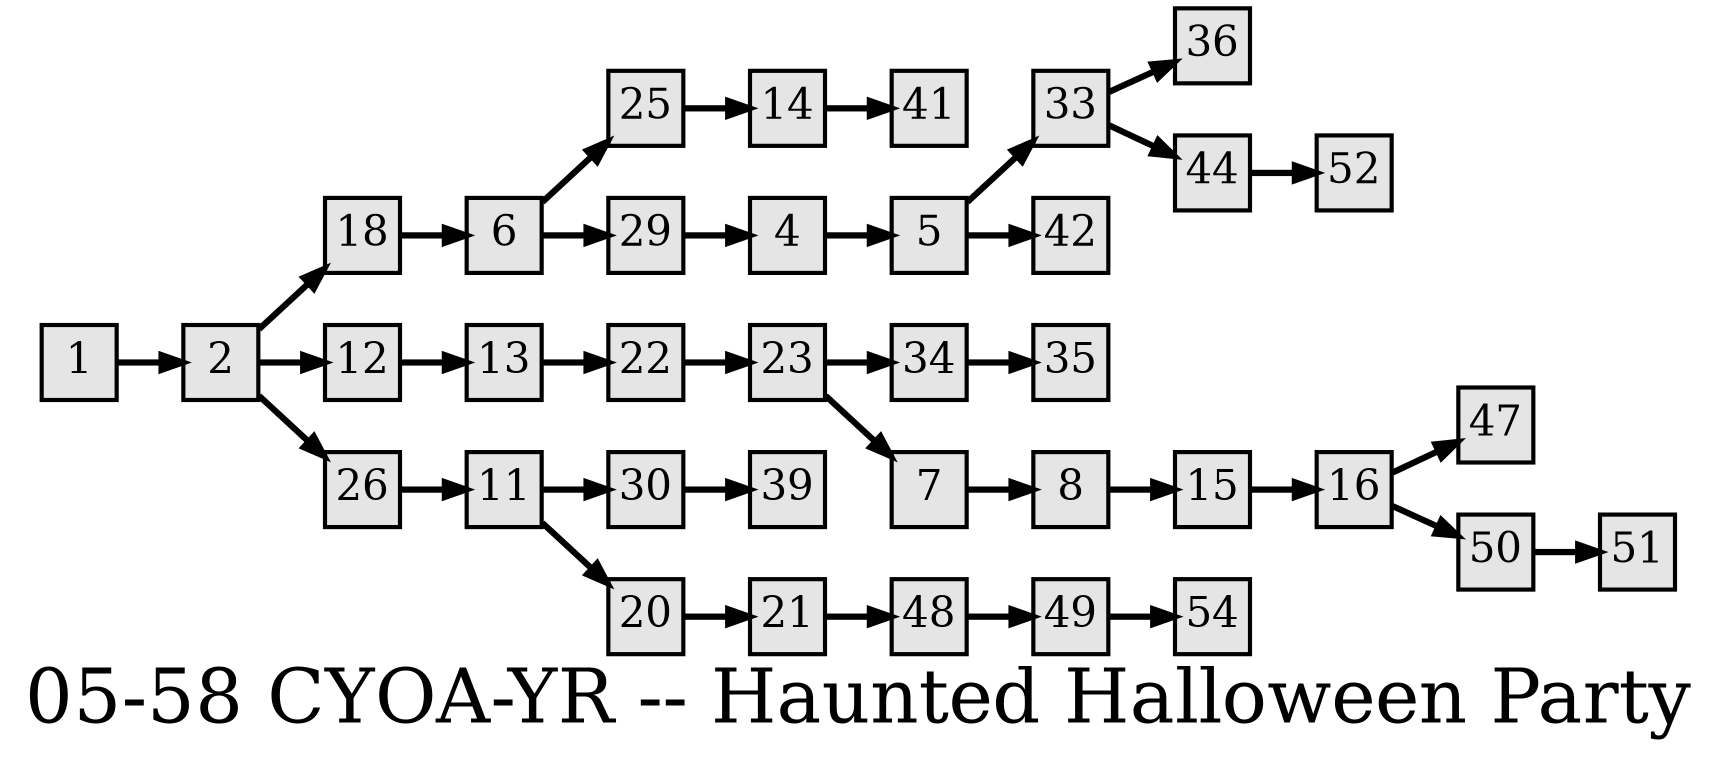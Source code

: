 digraph g{
  graph [ label="05-58 CYOA-YR -- Haunted Halloween Party" rankdir=LR, ordering=out, fontsize=36, nodesep="0.35", ranksep="0.45"];
  node  [shape=rect, penwidth=2, fontsize=20, style=filled, fillcolor=grey90, margin="0,0", labelfloat=true, regular=true, fixedsize=true];
  edge  [labelfloat=true, penwidth=3, fontsize=12];

  1 -> 2;
  2 -> 18;
  2 -> 12;
  2 -> 26;
  4 -> 5;
  5 -> 33;
  5 -> 42;
  6 -> 25;
  6 -> 29;
  7 -> 8;
  8 -> 15;
  11 -> 30;
  11 -> 20;
  12 -> 13;
  13 -> 22;
  14 -> 41;
  15 -> 16;
  16 -> 47;
  16 -> 50;
  18 -> 6;
  20 -> 21;
  21 -> 48;
  22 -> 23;
  23 -> 34;
  23 -> 7;
  25 -> 14;
  26 -> 11;
  29 -> 4;
  30 -> 39;
  33 -> 36;
  33 -> 44;
  34 -> 35;
  44 -> 52;
  48 -> 49;
  49 -> 54;
  50 -> 51;
}

